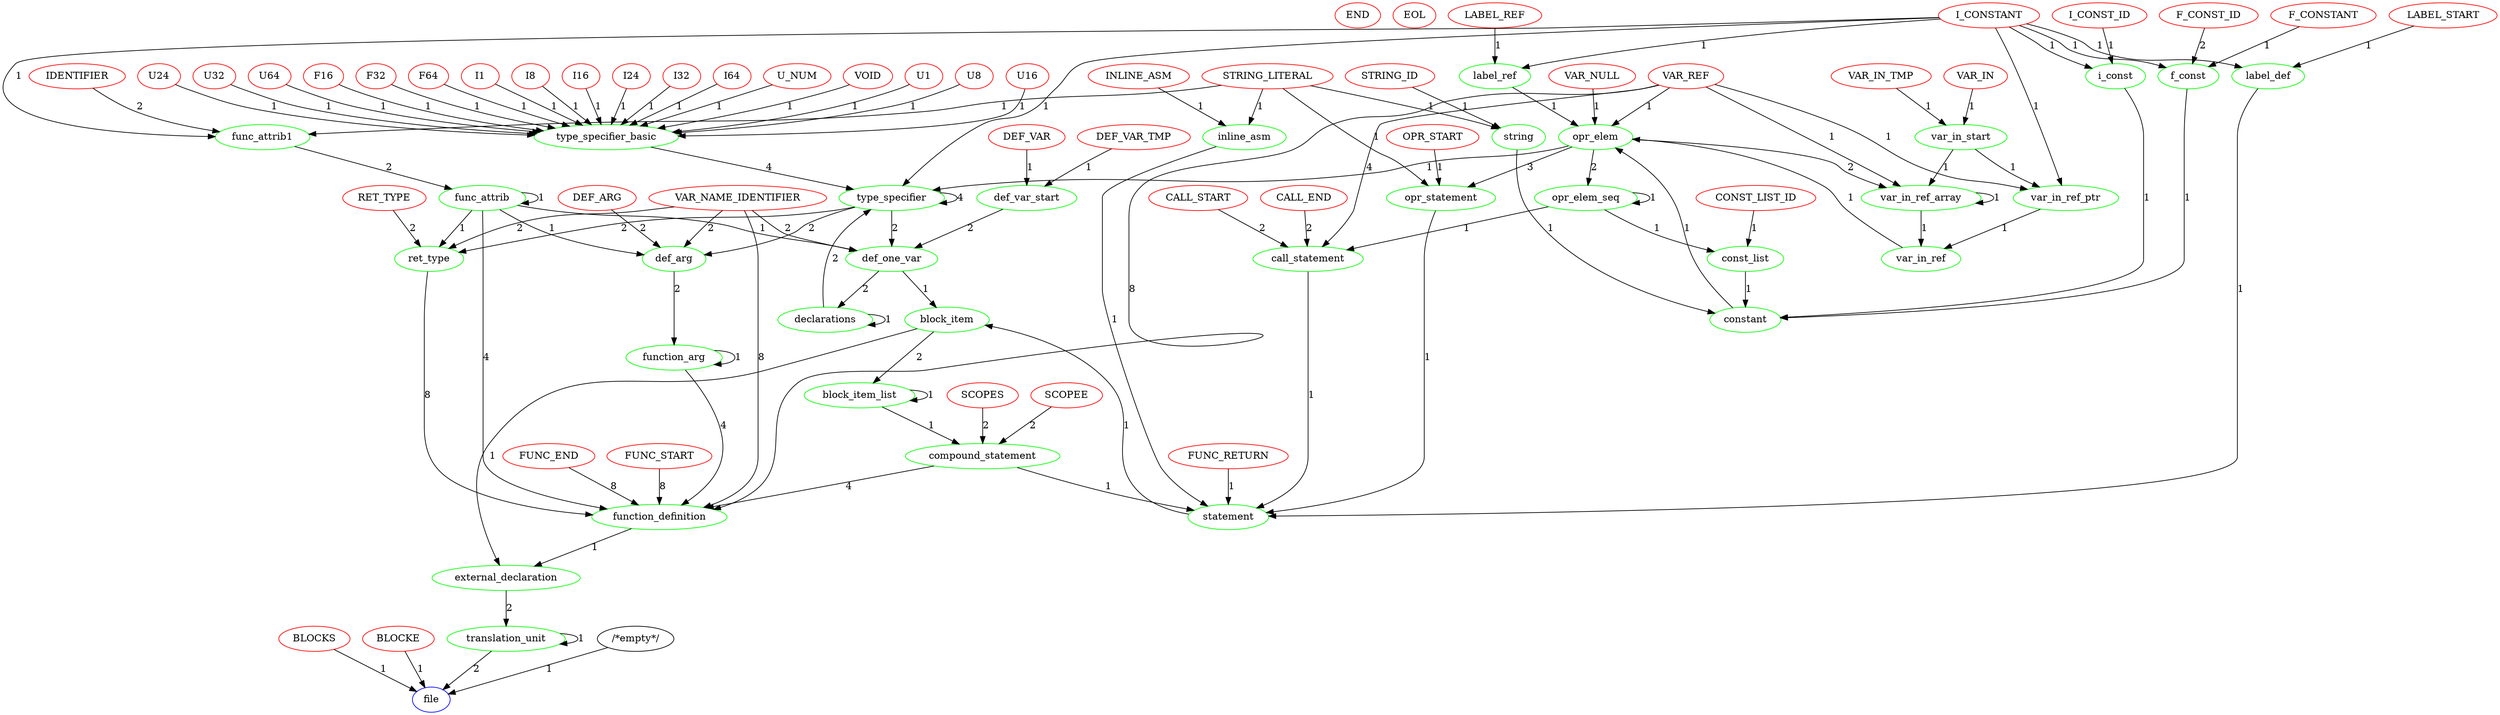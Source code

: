 digraph g1{
"END"[color=Red]
"EOL"[color=Red]
"BLOCKS"[color=Red]
"BLOCKE"[color=Red]
"SCOPES"[color=Red]
"SCOPEE"[color=Red]
"DEF_VAR"[color=Red]
"DEF_VAR_TMP"[color=Red]
"VAR_IN"[color=Red]
"VAR_IN_TMP"[color=Red]
"DEF_ARG"[color=Red]
"VOID"[color=Red]
"U1"[color=Red]
"U8"[color=Red]
"U16"[color=Red]
"U24"[color=Red]
"U32"[color=Red]
"U64"[color=Red]
"F16"[color=Red]
"F32"[color=Red]
"F64"[color=Red]
"I1"[color=Red]
"I8"[color=Red]
"I16"[color=Red]
"I24"[color=Red]
"I32"[color=Red]
"I64"[color=Red]
"U_NUM"[color=Red]
"LABEL_START"[color=Red]
"LABEL_REF"[color=Red]
"VAR_REF"[color=Red]
"VAR_NULL"[color=Red]
"FUNC_START"[color=Red]
"FUNC_END"[color=Red]
"FUNC_RETURN"[color=Red]
"CALL_START"[color=Red]
"CALL_END"[color=Red]
"RET_TYPE"[color=Red]
"IDENTIFIER"[color=Red]
"VAR_NAME_IDENTIFIER"[color=Red]
"I_CONST_ID"[color=Red]
"F_CONST_ID"[color=Red]
"STRING_ID"[color=Red]
"CONST_LIST_ID"[color=Red]
"I_CONSTANT"[color=Red]
"F_CONSTANT"[color=Red]
"STRING_LITERAL"[color=Red]
"OPR_START"[color=Red]
"INLINE_ASM"[color=Red]
"file"[color=Blue]
"translation_unit"[color=Green]
"external_declaration"[color=Green]
"function_definition"[color=Green]
"func_attrib"[color=Green]
"func_attrib1"[color=Green]
"declarations"[color=Green]
"function_arg"[color=Green]
"ret_type"[color=Green]
"def_arg"[color=Green]
"def_one_var"[color=Green]
"def_var_start"[color=Green]
"type_specifier"[color=Green]
"type_specifier_basic"[color=Green]
"compound_statement"[color=Green]
"block_item_list"[color=Green]
"block_item"[color=Green]
"statement"[color=Green]
"opr_statement"[color=Green]
"opr_elem"[color=Green]
"constant"[color=Green]
"i_const"[color=Green]
"f_const"[color=Green]
"string"[color=Green]
"var_in_ref"[color=Green]
"var_in_ref_ptr"[color=Green]
"var_in_ref_array"[color=Green]
"const_list"[color=Green]
"var_in_start"[color=Green]
"call_statement"[color=Green]
"opr_elem_seq"[color=Green]
"label_def"[color=Green]
"label_ref"[color=Green]
"inline_asm"[color=Green]
"/*empty*/"->"file"[label=1]
"BLOCKE"->"file"[label=1]
"BLOCKS"->"file"[label=1]
"CALL_END"->"call_statement"[label=2]
"CALL_START"->"call_statement"[label=2]
"CONST_LIST_ID"->"const_list"[label=1]
"DEF_ARG"->"def_arg"[label=2]
"DEF_VAR"->"def_var_start"[label=1]
"DEF_VAR_TMP"->"def_var_start"[label=1]
"F16"->"type_specifier_basic"[label=1]
"F32"->"type_specifier_basic"[label=1]
"F64"->"type_specifier_basic"[label=1]
"FUNC_END"->"function_definition"[label=8]
"FUNC_RETURN"->"statement"[label=1]
"FUNC_START"->"function_definition"[label=8]
"F_CONSTANT"->"f_const"[label=1]
"F_CONST_ID"->"f_const"[label=2]
"I1"->"type_specifier_basic"[label=1]
"I16"->"type_specifier_basic"[label=1]
"I24"->"type_specifier_basic"[label=1]
"I32"->"type_specifier_basic"[label=1]
"I64"->"type_specifier_basic"[label=1]
"I8"->"type_specifier_basic"[label=1]
"IDENTIFIER"->"func_attrib1"[label=2]
"INLINE_ASM"->"inline_asm"[label=1]
"I_CONSTANT"->"f_const"[label=1]
"I_CONSTANT"->"func_attrib1"[label=1]
"I_CONSTANT"->"i_const"[label=1]
"I_CONSTANT"->"label_def"[label=1]
"I_CONSTANT"->"label_ref"[label=1]
"I_CONSTANT"->"type_specifier"[label=1]
"I_CONSTANT"->"var_in_ref_ptr"[label=1]
"I_CONST_ID"->"i_const"[label=1]
"LABEL_REF"->"label_ref"[label=1]
"LABEL_START"->"label_def"[label=1]
"OPR_START"->"opr_statement"[label=1]
"RET_TYPE"->"ret_type"[label=2]
"SCOPEE"->"compound_statement"[label=2]
"SCOPES"->"compound_statement"[label=2]
"STRING_ID"->"string"[label=1]
"STRING_LITERAL"->"func_attrib1"[label=1]
"STRING_LITERAL"->"inline_asm"[label=1]
"STRING_LITERAL"->"opr_statement"[label=1]
"STRING_LITERAL"->"string"[label=1]
"U1"->"type_specifier_basic"[label=1]
"U16"->"type_specifier_basic"[label=1]
"U24"->"type_specifier_basic"[label=1]
"U32"->"type_specifier_basic"[label=1]
"U64"->"type_specifier_basic"[label=1]
"U8"->"type_specifier_basic"[label=1]
"U_NUM"->"type_specifier_basic"[label=1]
"VAR_IN"->"var_in_start"[label=1]
"VAR_IN_TMP"->"var_in_start"[label=1]
"VAR_NAME_IDENTIFIER"->"def_arg"[label=2]
"VAR_NAME_IDENTIFIER"->"def_one_var"[label=2]
"VAR_NAME_IDENTIFIER"->"function_definition"[label=8]
"VAR_NAME_IDENTIFIER"->"ret_type"[label=2]
"VAR_NULL"->"opr_elem"[label=1]
"VAR_REF"->"call_statement"[label=4]
"VAR_REF"->"function_definition"[label=8]
"VAR_REF"->"opr_elem"[label=1]
"VAR_REF"->"var_in_ref_array"[label=1]
"VAR_REF"->"var_in_ref_ptr"[label=1]
"VOID"->"type_specifier_basic"[label=1]
"block_item"->"block_item_list"[label=2]
"block_item"->"external_declaration"[label=1]
"block_item_list"->"block_item_list"[label=1]
"block_item_list"->"compound_statement"[label=1]
"call_statement"->"statement"[label=1]
"compound_statement"->"function_definition"[label=4]
"compound_statement"->"statement"[label=1]
"const_list"->"constant"[label=1]
"constant"->"opr_elem"[label=1]
"declarations"->"declarations"[label=1]
"declarations"->"type_specifier"[label=2]
"def_arg"->"function_arg"[label=2]
"def_one_var"->"block_item"[label=1]
"def_one_var"->"declarations"[label=2]
"def_var_start"->"def_one_var"[label=2]
"external_declaration"->"translation_unit"[label=2]
"f_const"->"constant"[label=1]
"func_attrib"->"def_arg"[label=1]
"func_attrib"->"def_one_var"[label=1]
"func_attrib"->"func_attrib"[label=1]
"func_attrib"->"function_definition"[label=4]
"func_attrib"->"ret_type"[label=1]
"func_attrib1"->"func_attrib"[label=2]
"function_arg"->"function_arg"[label=1]
"function_arg"->"function_definition"[label=4]
"function_definition"->"external_declaration"[label=1]
"i_const"->"constant"[label=1]
"inline_asm"->"statement"[label=1]
"label_def"->"statement"[label=1]
"label_ref"->"opr_elem"[label=1]
"opr_elem"->"opr_elem_seq"[label=2]
"opr_elem"->"opr_statement"[label=3]
"opr_elem"->"type_specifier"[label=1]
"opr_elem"->"var_in_ref_array"[label=2]
"opr_elem_seq"->"call_statement"[label=1]
"opr_elem_seq"->"const_list"[label=1]
"opr_elem_seq"->"opr_elem_seq"[label=1]
"opr_statement"->"statement"[label=1]
"ret_type"->"function_definition"[label=8]
"statement"->"block_item"[label=1]
"string"->"constant"[label=1]
"translation_unit"->"file"[label=2]
"translation_unit"->"translation_unit"[label=1]
"type_specifier"->"def_arg"[label=2]
"type_specifier"->"def_one_var"[label=2]
"type_specifier"->"ret_type"[label=2]
"type_specifier"->"type_specifier"[label=4]
"type_specifier_basic"->"type_specifier"[label=4]
"var_in_ref"->"opr_elem"[label=1]
"var_in_ref_array"->"var_in_ref"[label=1]
"var_in_ref_array"->"var_in_ref_array"[label=1]
"var_in_ref_ptr"->"var_in_ref"[label=1]
"var_in_start"->"var_in_ref_array"[label=1]
"var_in_start"->"var_in_ref_ptr"[label=1]
}
